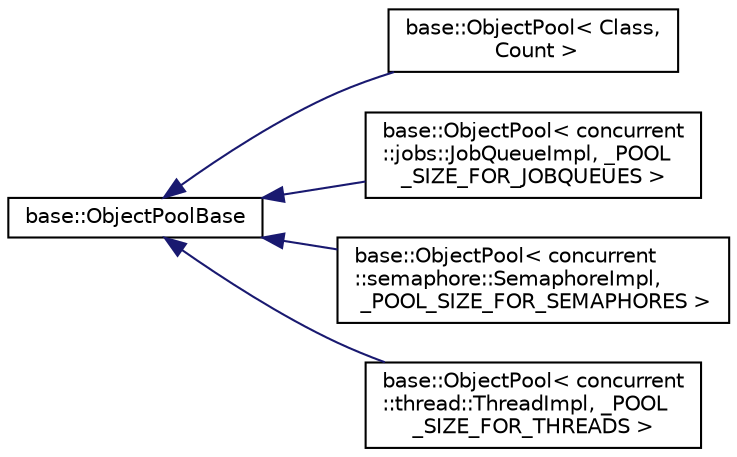 digraph "Graphical Class Hierarchy"
{
  edge [fontname="Helvetica",fontsize="10",labelfontname="Helvetica",labelfontsize="10"];
  node [fontname="Helvetica",fontsize="10",shape=record];
  rankdir="LR";
  Node1 [label="base::ObjectPoolBase",height=0.2,width=0.4,color="black", fillcolor="white", style="filled",URL="$classbase_1_1_object_pool_base.html"];
  Node1 -> Node2 [dir="back",color="midnightblue",fontsize="10",style="solid",fontname="Helvetica"];
  Node2 [label="base::ObjectPool\< Class,\l Count \>",height=0.2,width=0.4,color="black", fillcolor="white", style="filled",URL="$classbase_1_1_object_pool.html"];
  Node1 -> Node3 [dir="back",color="midnightblue",fontsize="10",style="solid",fontname="Helvetica"];
  Node3 [label="base::ObjectPool\< concurrent\l::jobs::JobQueueImpl, _POOL\l_SIZE_FOR_JOBQUEUES \>",height=0.2,width=0.4,color="black", fillcolor="white", style="filled",URL="$classbase_1_1_object_pool.html"];
  Node1 -> Node4 [dir="back",color="midnightblue",fontsize="10",style="solid",fontname="Helvetica"];
  Node4 [label="base::ObjectPool\< concurrent\l::semaphore::SemaphoreImpl,\l _POOL_SIZE_FOR_SEMAPHORES \>",height=0.2,width=0.4,color="black", fillcolor="white", style="filled",URL="$classbase_1_1_object_pool.html"];
  Node1 -> Node5 [dir="back",color="midnightblue",fontsize="10",style="solid",fontname="Helvetica"];
  Node5 [label="base::ObjectPool\< concurrent\l::thread::ThreadImpl, _POOL\l_SIZE_FOR_THREADS \>",height=0.2,width=0.4,color="black", fillcolor="white", style="filled",URL="$classbase_1_1_object_pool.html"];
}
